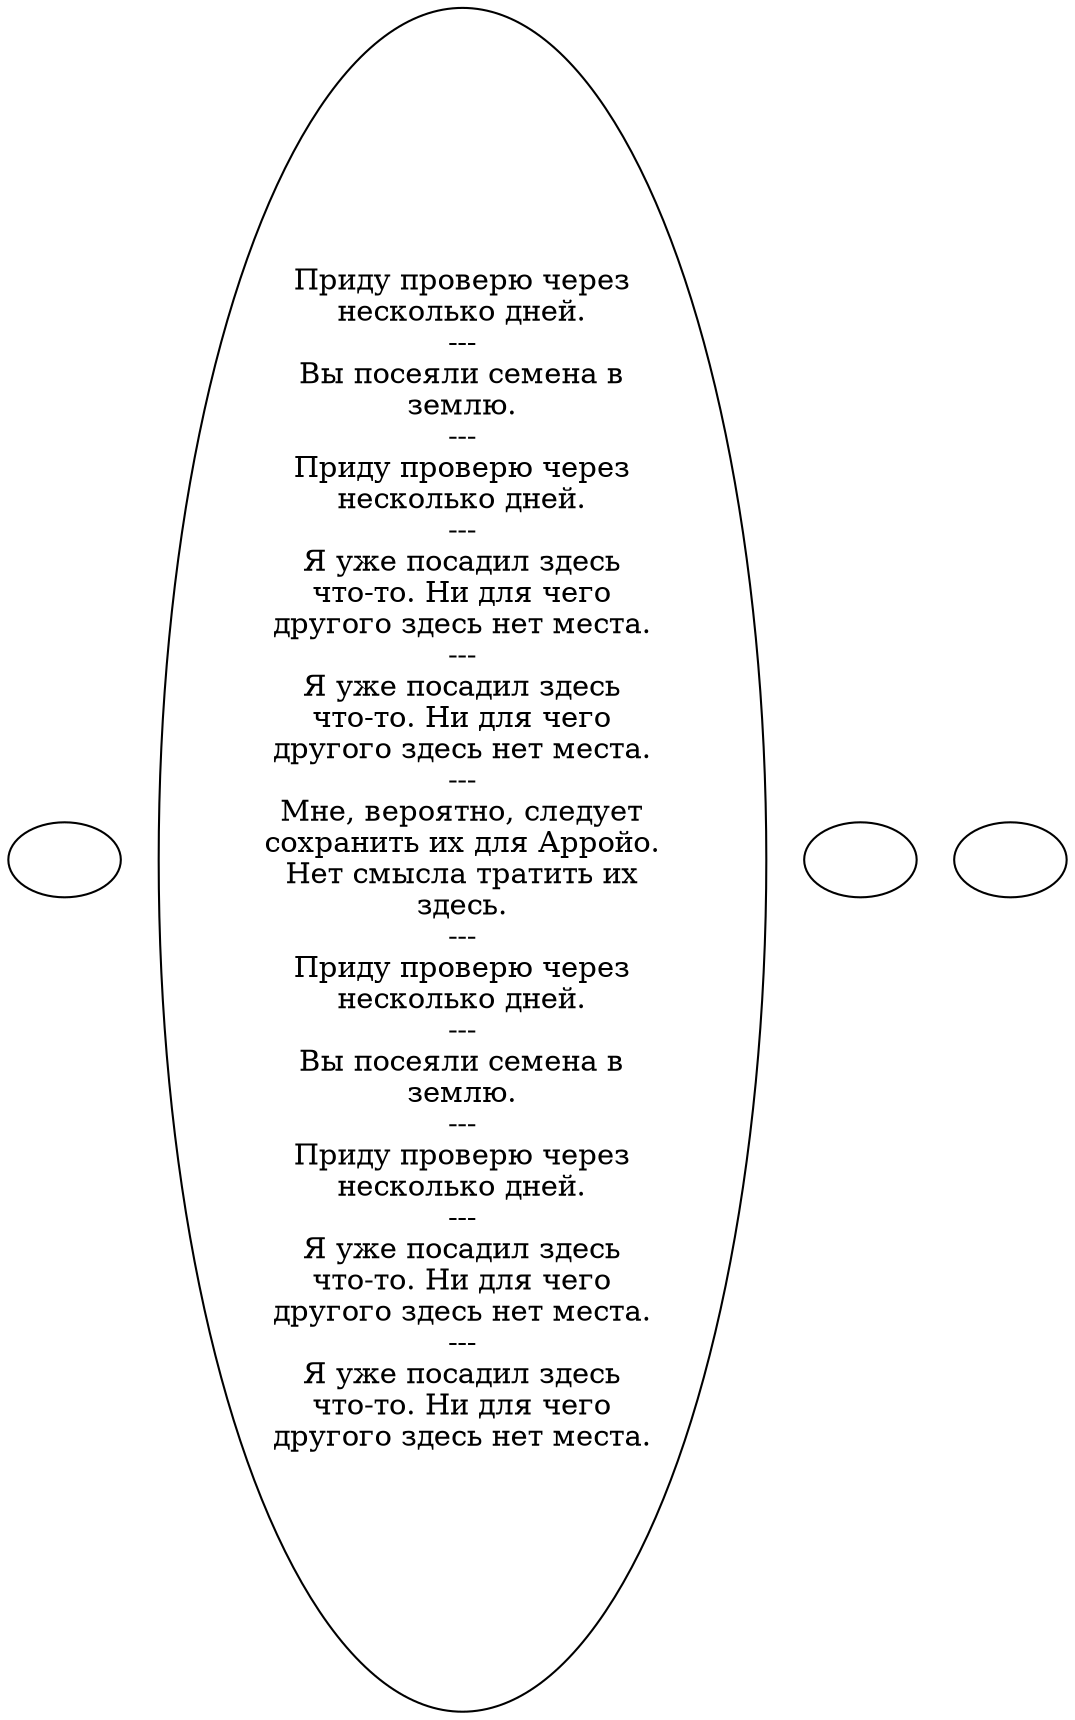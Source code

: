 digraph epai33 {
  "start" [style=filled       fillcolor="#FFFFFF"       color="#000000"]
  "start" [label=""]
  "use_obj_on_p_proc" [style=filled       fillcolor="#FFFFFF"       color="#000000"]
  "use_obj_on_p_proc" [label="Приду проверю через\nнесколько дней.\n---\nВы посеяли семена в\nземлю.\n---\nПриду проверю через\nнесколько дней.\n---\nЯ уже посадил здесь\nчто-то. Ни для чего\nдругого здесь нет места.\n---\nЯ уже посадил здесь\nчто-то. Ни для чего\nдругого здесь нет места.\n---\nМне, вероятно, следует\nсохранить их для Арройо.\nНет смысла тратить их\nздесь.\n---\nПриду проверю через\nнесколько дней.\n---\nВы посеяли семена в\nземлю.\n---\nПриду проверю через\nнесколько дней.\n---\nЯ уже посадил здесь\nчто-то. Ни для чего\nдругого здесь нет места.\n---\nЯ уже посадил здесь\nчто-то. Ни для чего\nдругого здесь нет места."]
  "map_enter_p_proc" [style=filled       fillcolor="#FFFFFF"       color="#000000"]
  "map_enter_p_proc" [label=""]
  "map_update_p_proc" [style=filled       fillcolor="#FFFFFF"       color="#000000"]
  "map_update_p_proc" [label=""]
}